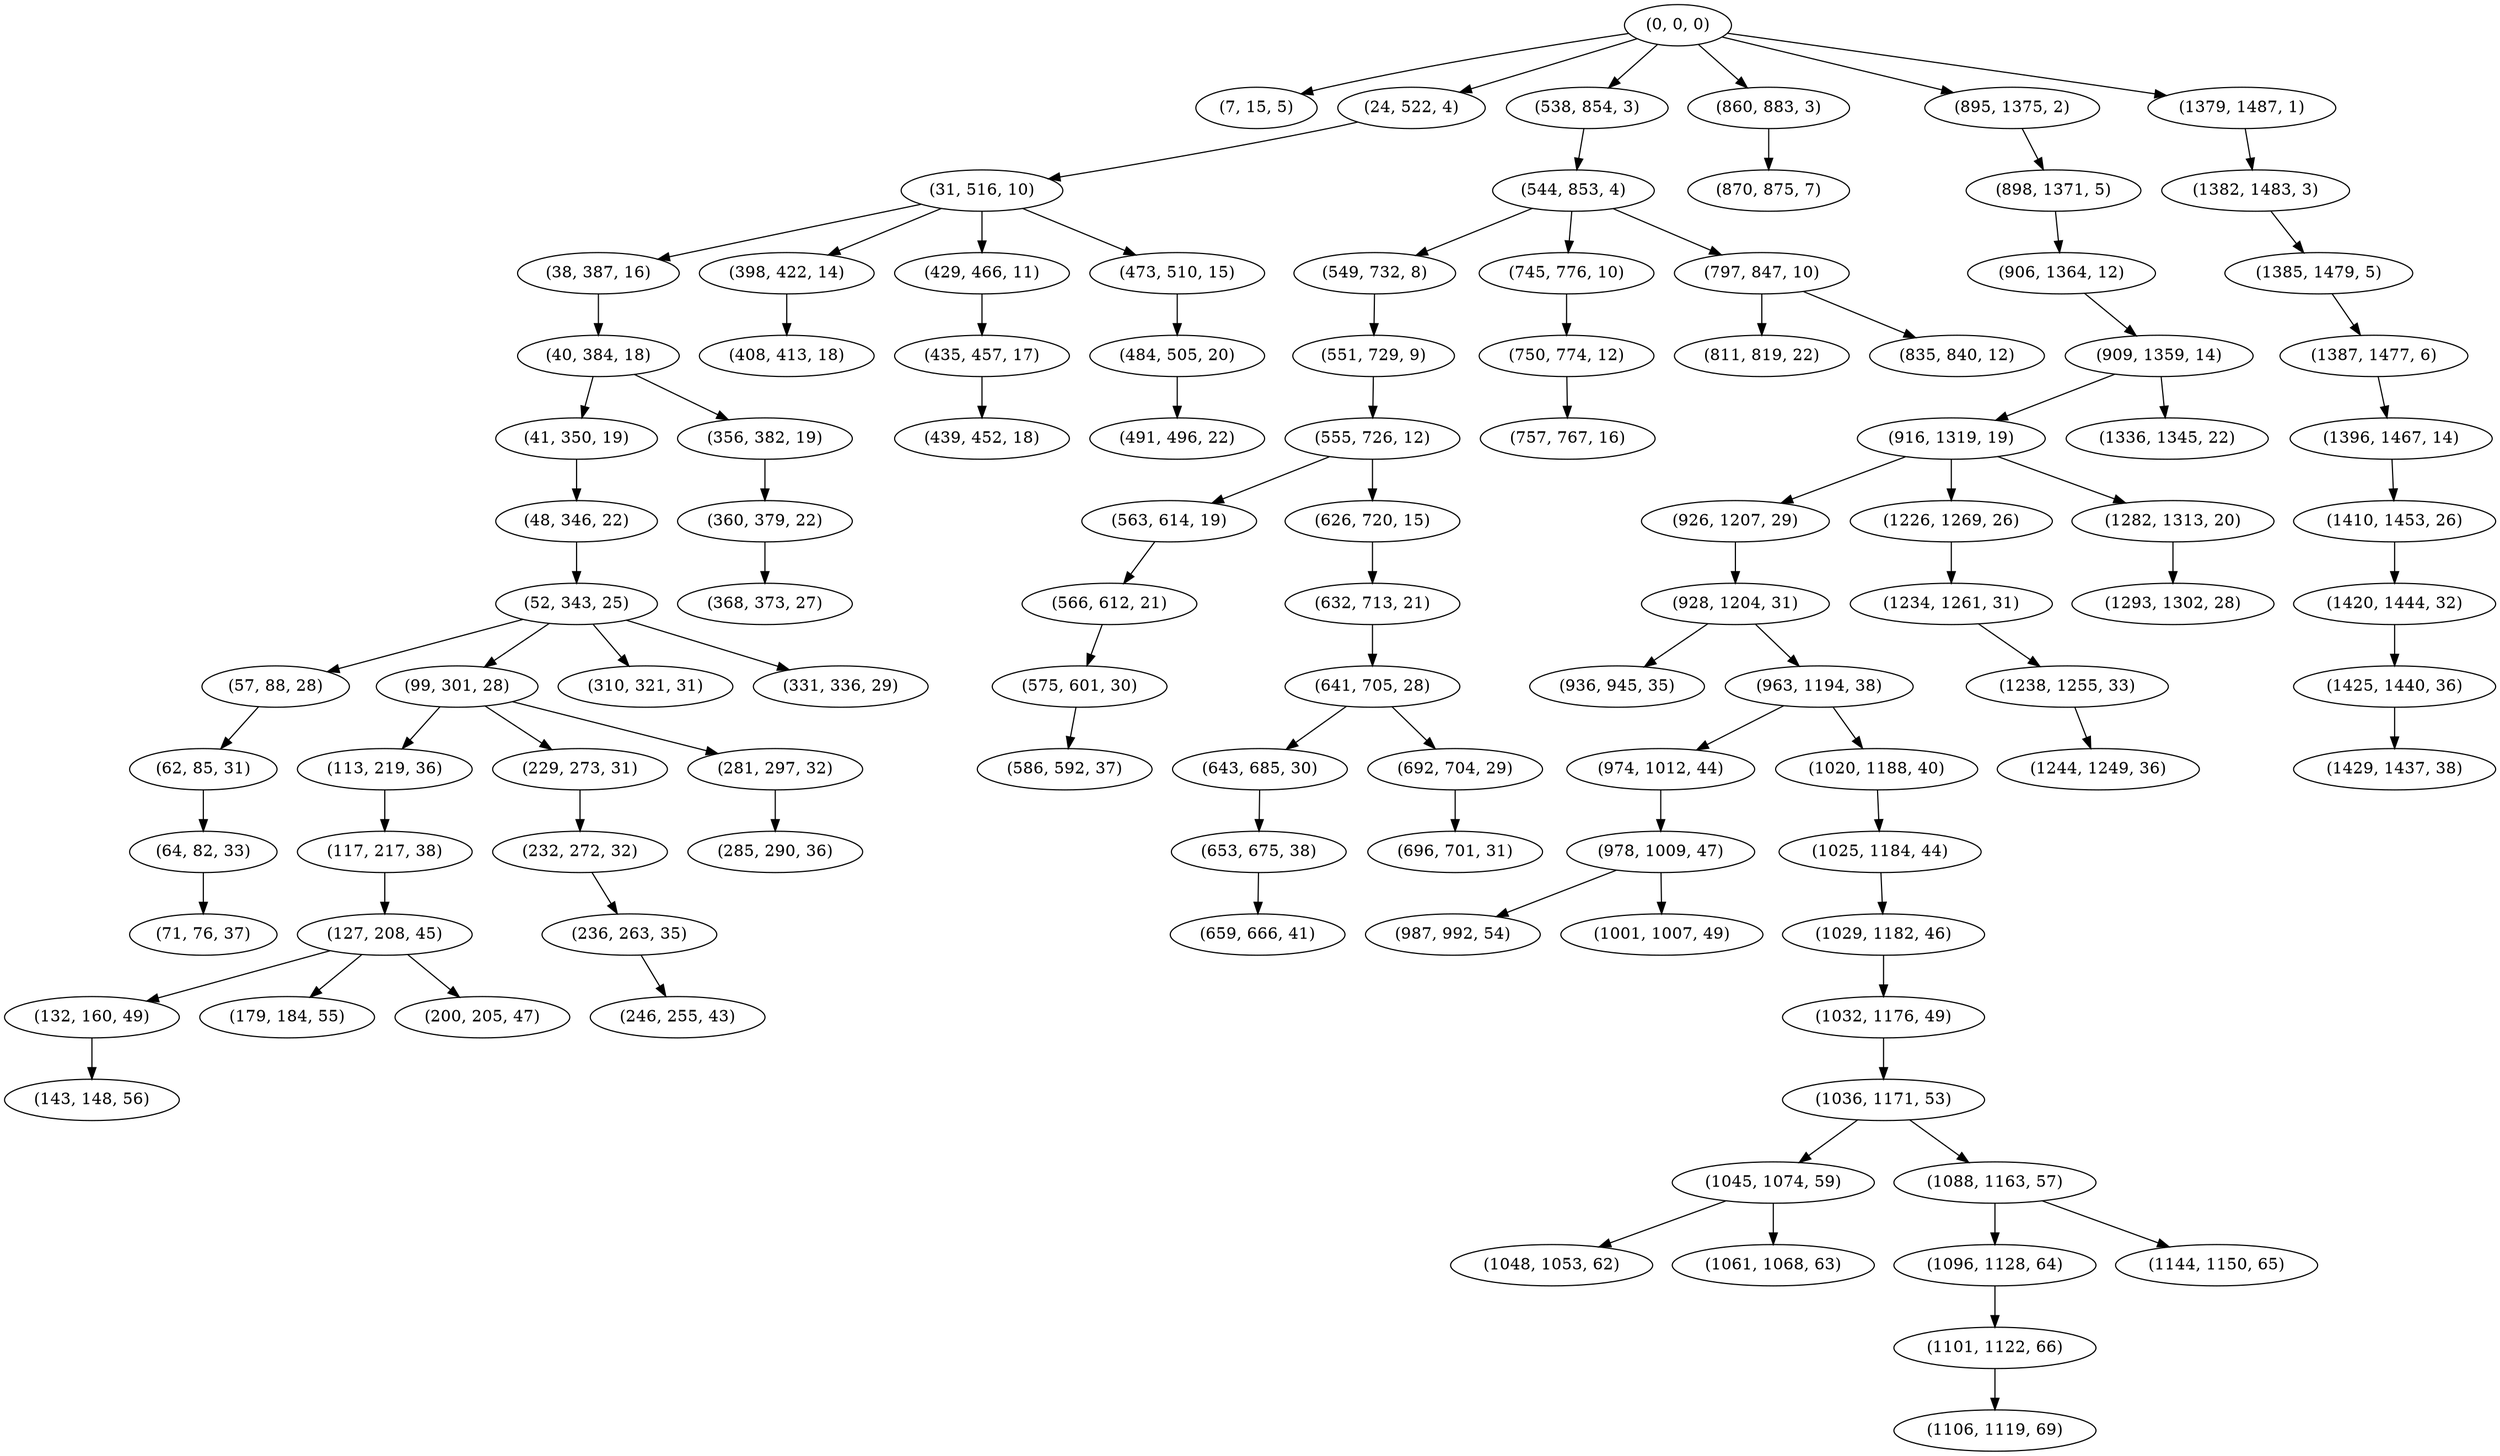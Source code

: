 digraph tree {
    "(0, 0, 0)";
    "(7, 15, 5)";
    "(24, 522, 4)";
    "(31, 516, 10)";
    "(38, 387, 16)";
    "(40, 384, 18)";
    "(41, 350, 19)";
    "(48, 346, 22)";
    "(52, 343, 25)";
    "(57, 88, 28)";
    "(62, 85, 31)";
    "(64, 82, 33)";
    "(71, 76, 37)";
    "(99, 301, 28)";
    "(113, 219, 36)";
    "(117, 217, 38)";
    "(127, 208, 45)";
    "(132, 160, 49)";
    "(143, 148, 56)";
    "(179, 184, 55)";
    "(200, 205, 47)";
    "(229, 273, 31)";
    "(232, 272, 32)";
    "(236, 263, 35)";
    "(246, 255, 43)";
    "(281, 297, 32)";
    "(285, 290, 36)";
    "(310, 321, 31)";
    "(331, 336, 29)";
    "(356, 382, 19)";
    "(360, 379, 22)";
    "(368, 373, 27)";
    "(398, 422, 14)";
    "(408, 413, 18)";
    "(429, 466, 11)";
    "(435, 457, 17)";
    "(439, 452, 18)";
    "(473, 510, 15)";
    "(484, 505, 20)";
    "(491, 496, 22)";
    "(538, 854, 3)";
    "(544, 853, 4)";
    "(549, 732, 8)";
    "(551, 729, 9)";
    "(555, 726, 12)";
    "(563, 614, 19)";
    "(566, 612, 21)";
    "(575, 601, 30)";
    "(586, 592, 37)";
    "(626, 720, 15)";
    "(632, 713, 21)";
    "(641, 705, 28)";
    "(643, 685, 30)";
    "(653, 675, 38)";
    "(659, 666, 41)";
    "(692, 704, 29)";
    "(696, 701, 31)";
    "(745, 776, 10)";
    "(750, 774, 12)";
    "(757, 767, 16)";
    "(797, 847, 10)";
    "(811, 819, 22)";
    "(835, 840, 12)";
    "(860, 883, 3)";
    "(870, 875, 7)";
    "(895, 1375, 2)";
    "(898, 1371, 5)";
    "(906, 1364, 12)";
    "(909, 1359, 14)";
    "(916, 1319, 19)";
    "(926, 1207, 29)";
    "(928, 1204, 31)";
    "(936, 945, 35)";
    "(963, 1194, 38)";
    "(974, 1012, 44)";
    "(978, 1009, 47)";
    "(987, 992, 54)";
    "(1001, 1007, 49)";
    "(1020, 1188, 40)";
    "(1025, 1184, 44)";
    "(1029, 1182, 46)";
    "(1032, 1176, 49)";
    "(1036, 1171, 53)";
    "(1045, 1074, 59)";
    "(1048, 1053, 62)";
    "(1061, 1068, 63)";
    "(1088, 1163, 57)";
    "(1096, 1128, 64)";
    "(1101, 1122, 66)";
    "(1106, 1119, 69)";
    "(1144, 1150, 65)";
    "(1226, 1269, 26)";
    "(1234, 1261, 31)";
    "(1238, 1255, 33)";
    "(1244, 1249, 36)";
    "(1282, 1313, 20)";
    "(1293, 1302, 28)";
    "(1336, 1345, 22)";
    "(1379, 1487, 1)";
    "(1382, 1483, 3)";
    "(1385, 1479, 5)";
    "(1387, 1477, 6)";
    "(1396, 1467, 14)";
    "(1410, 1453, 26)";
    "(1420, 1444, 32)";
    "(1425, 1440, 36)";
    "(1429, 1437, 38)";
    "(0, 0, 0)" -> "(7, 15, 5)";
    "(0, 0, 0)" -> "(24, 522, 4)";
    "(0, 0, 0)" -> "(538, 854, 3)";
    "(0, 0, 0)" -> "(860, 883, 3)";
    "(0, 0, 0)" -> "(895, 1375, 2)";
    "(0, 0, 0)" -> "(1379, 1487, 1)";
    "(24, 522, 4)" -> "(31, 516, 10)";
    "(31, 516, 10)" -> "(38, 387, 16)";
    "(31, 516, 10)" -> "(398, 422, 14)";
    "(31, 516, 10)" -> "(429, 466, 11)";
    "(31, 516, 10)" -> "(473, 510, 15)";
    "(38, 387, 16)" -> "(40, 384, 18)";
    "(40, 384, 18)" -> "(41, 350, 19)";
    "(40, 384, 18)" -> "(356, 382, 19)";
    "(41, 350, 19)" -> "(48, 346, 22)";
    "(48, 346, 22)" -> "(52, 343, 25)";
    "(52, 343, 25)" -> "(57, 88, 28)";
    "(52, 343, 25)" -> "(99, 301, 28)";
    "(52, 343, 25)" -> "(310, 321, 31)";
    "(52, 343, 25)" -> "(331, 336, 29)";
    "(57, 88, 28)" -> "(62, 85, 31)";
    "(62, 85, 31)" -> "(64, 82, 33)";
    "(64, 82, 33)" -> "(71, 76, 37)";
    "(99, 301, 28)" -> "(113, 219, 36)";
    "(99, 301, 28)" -> "(229, 273, 31)";
    "(99, 301, 28)" -> "(281, 297, 32)";
    "(113, 219, 36)" -> "(117, 217, 38)";
    "(117, 217, 38)" -> "(127, 208, 45)";
    "(127, 208, 45)" -> "(132, 160, 49)";
    "(127, 208, 45)" -> "(179, 184, 55)";
    "(127, 208, 45)" -> "(200, 205, 47)";
    "(132, 160, 49)" -> "(143, 148, 56)";
    "(229, 273, 31)" -> "(232, 272, 32)";
    "(232, 272, 32)" -> "(236, 263, 35)";
    "(236, 263, 35)" -> "(246, 255, 43)";
    "(281, 297, 32)" -> "(285, 290, 36)";
    "(356, 382, 19)" -> "(360, 379, 22)";
    "(360, 379, 22)" -> "(368, 373, 27)";
    "(398, 422, 14)" -> "(408, 413, 18)";
    "(429, 466, 11)" -> "(435, 457, 17)";
    "(435, 457, 17)" -> "(439, 452, 18)";
    "(473, 510, 15)" -> "(484, 505, 20)";
    "(484, 505, 20)" -> "(491, 496, 22)";
    "(538, 854, 3)" -> "(544, 853, 4)";
    "(544, 853, 4)" -> "(549, 732, 8)";
    "(544, 853, 4)" -> "(745, 776, 10)";
    "(544, 853, 4)" -> "(797, 847, 10)";
    "(549, 732, 8)" -> "(551, 729, 9)";
    "(551, 729, 9)" -> "(555, 726, 12)";
    "(555, 726, 12)" -> "(563, 614, 19)";
    "(555, 726, 12)" -> "(626, 720, 15)";
    "(563, 614, 19)" -> "(566, 612, 21)";
    "(566, 612, 21)" -> "(575, 601, 30)";
    "(575, 601, 30)" -> "(586, 592, 37)";
    "(626, 720, 15)" -> "(632, 713, 21)";
    "(632, 713, 21)" -> "(641, 705, 28)";
    "(641, 705, 28)" -> "(643, 685, 30)";
    "(641, 705, 28)" -> "(692, 704, 29)";
    "(643, 685, 30)" -> "(653, 675, 38)";
    "(653, 675, 38)" -> "(659, 666, 41)";
    "(692, 704, 29)" -> "(696, 701, 31)";
    "(745, 776, 10)" -> "(750, 774, 12)";
    "(750, 774, 12)" -> "(757, 767, 16)";
    "(797, 847, 10)" -> "(811, 819, 22)";
    "(797, 847, 10)" -> "(835, 840, 12)";
    "(860, 883, 3)" -> "(870, 875, 7)";
    "(895, 1375, 2)" -> "(898, 1371, 5)";
    "(898, 1371, 5)" -> "(906, 1364, 12)";
    "(906, 1364, 12)" -> "(909, 1359, 14)";
    "(909, 1359, 14)" -> "(916, 1319, 19)";
    "(909, 1359, 14)" -> "(1336, 1345, 22)";
    "(916, 1319, 19)" -> "(926, 1207, 29)";
    "(916, 1319, 19)" -> "(1226, 1269, 26)";
    "(916, 1319, 19)" -> "(1282, 1313, 20)";
    "(926, 1207, 29)" -> "(928, 1204, 31)";
    "(928, 1204, 31)" -> "(936, 945, 35)";
    "(928, 1204, 31)" -> "(963, 1194, 38)";
    "(963, 1194, 38)" -> "(974, 1012, 44)";
    "(963, 1194, 38)" -> "(1020, 1188, 40)";
    "(974, 1012, 44)" -> "(978, 1009, 47)";
    "(978, 1009, 47)" -> "(987, 992, 54)";
    "(978, 1009, 47)" -> "(1001, 1007, 49)";
    "(1020, 1188, 40)" -> "(1025, 1184, 44)";
    "(1025, 1184, 44)" -> "(1029, 1182, 46)";
    "(1029, 1182, 46)" -> "(1032, 1176, 49)";
    "(1032, 1176, 49)" -> "(1036, 1171, 53)";
    "(1036, 1171, 53)" -> "(1045, 1074, 59)";
    "(1036, 1171, 53)" -> "(1088, 1163, 57)";
    "(1045, 1074, 59)" -> "(1048, 1053, 62)";
    "(1045, 1074, 59)" -> "(1061, 1068, 63)";
    "(1088, 1163, 57)" -> "(1096, 1128, 64)";
    "(1088, 1163, 57)" -> "(1144, 1150, 65)";
    "(1096, 1128, 64)" -> "(1101, 1122, 66)";
    "(1101, 1122, 66)" -> "(1106, 1119, 69)";
    "(1226, 1269, 26)" -> "(1234, 1261, 31)";
    "(1234, 1261, 31)" -> "(1238, 1255, 33)";
    "(1238, 1255, 33)" -> "(1244, 1249, 36)";
    "(1282, 1313, 20)" -> "(1293, 1302, 28)";
    "(1379, 1487, 1)" -> "(1382, 1483, 3)";
    "(1382, 1483, 3)" -> "(1385, 1479, 5)";
    "(1385, 1479, 5)" -> "(1387, 1477, 6)";
    "(1387, 1477, 6)" -> "(1396, 1467, 14)";
    "(1396, 1467, 14)" -> "(1410, 1453, 26)";
    "(1410, 1453, 26)" -> "(1420, 1444, 32)";
    "(1420, 1444, 32)" -> "(1425, 1440, 36)";
    "(1425, 1440, 36)" -> "(1429, 1437, 38)";
}

